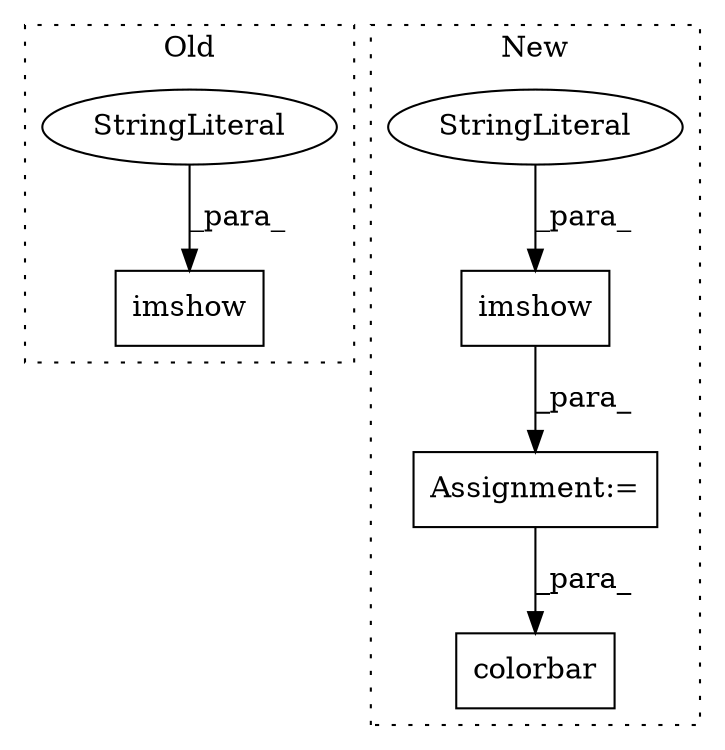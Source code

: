digraph G {
subgraph cluster0 {
1 [label="imshow" a="32" s="13793,13817" l="7,1" shape="box"];
4 [label="StringLiteral" a="45" s="13803" l="9" shape="ellipse"];
label = "Old";
style="dotted";
}
subgraph cluster1 {
2 [label="colorbar" a="32" s="14663,14677" l="9,1" shape="box"];
3 [label="imshow" a="32" s="14620,14644" l="7,1" shape="box"];
5 [label="StringLiteral" a="45" s="14630" l="9" shape="ellipse"];
6 [label="Assignment:=" a="7" s="14616" l="1" shape="box"];
label = "New";
style="dotted";
}
3 -> 6 [label="_para_"];
4 -> 1 [label="_para_"];
5 -> 3 [label="_para_"];
6 -> 2 [label="_para_"];
}